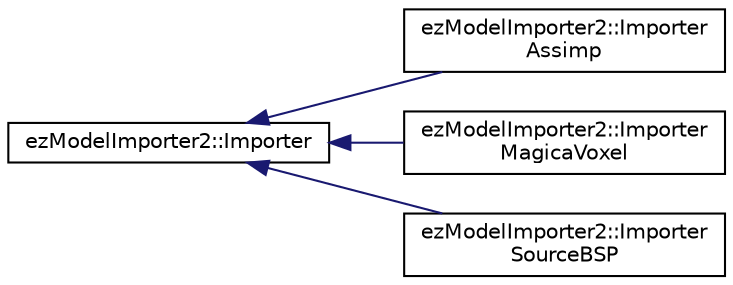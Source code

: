 digraph "Graphical Class Hierarchy"
{
 // LATEX_PDF_SIZE
  edge [fontname="Helvetica",fontsize="10",labelfontname="Helvetica",labelfontsize="10"];
  node [fontname="Helvetica",fontsize="10",shape=record];
  rankdir="LR";
  Node0 [label="ezModelImporter2::Importer",height=0.2,width=0.4,color="black", fillcolor="white", style="filled",URL="$d0/d4d/classez_model_importer2_1_1_importer.htm",tooltip=" "];
  Node0 -> Node1 [dir="back",color="midnightblue",fontsize="10",style="solid",fontname="Helvetica"];
  Node1 [label="ezModelImporter2::Importer\lAssimp",height=0.2,width=0.4,color="black", fillcolor="white", style="filled",URL="$d3/d3f/classez_model_importer2_1_1_importer_assimp.htm",tooltip=" "];
  Node0 -> Node2 [dir="back",color="midnightblue",fontsize="10",style="solid",fontname="Helvetica"];
  Node2 [label="ezModelImporter2::Importer\lMagicaVoxel",height=0.2,width=0.4,color="black", fillcolor="white", style="filled",URL="$d5/de6/classez_model_importer2_1_1_importer_magica_voxel.htm",tooltip="Importer implementation to import Source engine BSP files."];
  Node0 -> Node3 [dir="back",color="midnightblue",fontsize="10",style="solid",fontname="Helvetica"];
  Node3 [label="ezModelImporter2::Importer\lSourceBSP",height=0.2,width=0.4,color="black", fillcolor="white", style="filled",URL="$da/db4/classez_model_importer2_1_1_importer_source_b_s_p.htm",tooltip="Importer implementation to import Source engine BSP files."];
}

